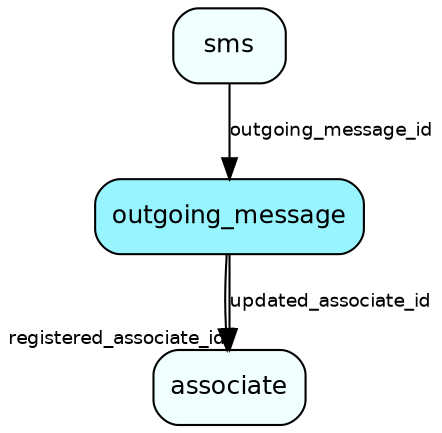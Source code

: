 digraph outgoing_message  {
node [shape = box style="rounded, filled" fontname = "Helvetica" fontsize = "12" ]
edge [fontname = "Helvetica" fontsize = "9"]

outgoing_message[fillcolor = "cadetblue1"]
associate[fillcolor = "azure1"]
sms[fillcolor = "azure1"]
outgoing_message -> associate [headlabel = "registered_associate_id"]
outgoing_message -> associate [label = "updated_associate_id"]
sms -> outgoing_message [label = "outgoing_message_id"]
}
